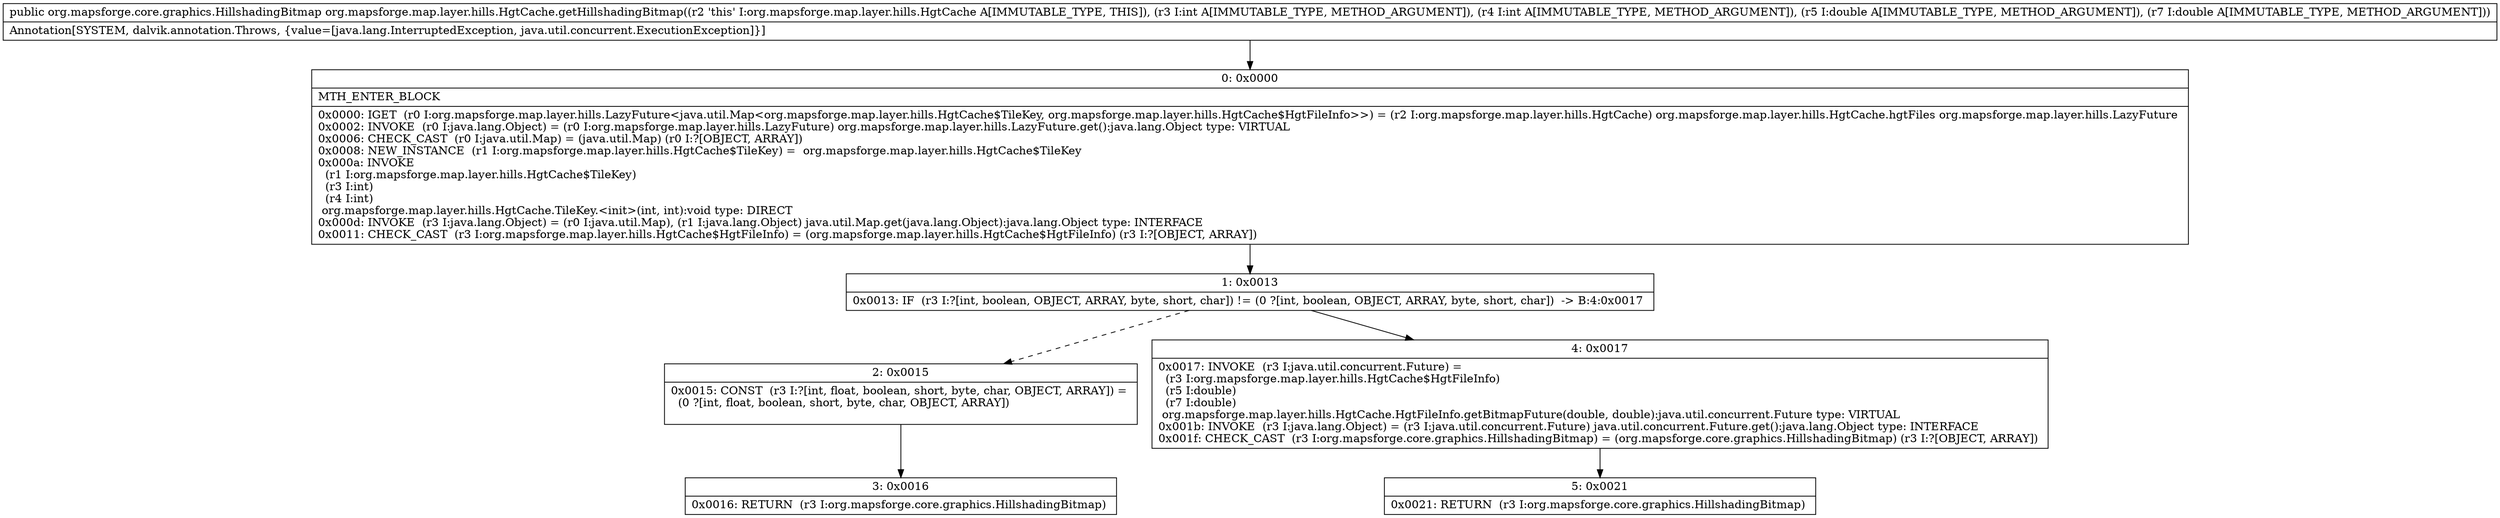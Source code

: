 digraph "CFG fororg.mapsforge.map.layer.hills.HgtCache.getHillshadingBitmap(IIDD)Lorg\/mapsforge\/core\/graphics\/HillshadingBitmap;" {
Node_0 [shape=record,label="{0\:\ 0x0000|MTH_ENTER_BLOCK\l|0x0000: IGET  (r0 I:org.mapsforge.map.layer.hills.LazyFuture\<java.util.Map\<org.mapsforge.map.layer.hills.HgtCache$TileKey, org.mapsforge.map.layer.hills.HgtCache$HgtFileInfo\>\>) = (r2 I:org.mapsforge.map.layer.hills.HgtCache) org.mapsforge.map.layer.hills.HgtCache.hgtFiles org.mapsforge.map.layer.hills.LazyFuture \l0x0002: INVOKE  (r0 I:java.lang.Object) = (r0 I:org.mapsforge.map.layer.hills.LazyFuture) org.mapsforge.map.layer.hills.LazyFuture.get():java.lang.Object type: VIRTUAL \l0x0006: CHECK_CAST  (r0 I:java.util.Map) = (java.util.Map) (r0 I:?[OBJECT, ARRAY]) \l0x0008: NEW_INSTANCE  (r1 I:org.mapsforge.map.layer.hills.HgtCache$TileKey) =  org.mapsforge.map.layer.hills.HgtCache$TileKey \l0x000a: INVOKE  \l  (r1 I:org.mapsforge.map.layer.hills.HgtCache$TileKey)\l  (r3 I:int)\l  (r4 I:int)\l org.mapsforge.map.layer.hills.HgtCache.TileKey.\<init\>(int, int):void type: DIRECT \l0x000d: INVOKE  (r3 I:java.lang.Object) = (r0 I:java.util.Map), (r1 I:java.lang.Object) java.util.Map.get(java.lang.Object):java.lang.Object type: INTERFACE \l0x0011: CHECK_CAST  (r3 I:org.mapsforge.map.layer.hills.HgtCache$HgtFileInfo) = (org.mapsforge.map.layer.hills.HgtCache$HgtFileInfo) (r3 I:?[OBJECT, ARRAY]) \l}"];
Node_1 [shape=record,label="{1\:\ 0x0013|0x0013: IF  (r3 I:?[int, boolean, OBJECT, ARRAY, byte, short, char]) != (0 ?[int, boolean, OBJECT, ARRAY, byte, short, char])  \-\> B:4:0x0017 \l}"];
Node_2 [shape=record,label="{2\:\ 0x0015|0x0015: CONST  (r3 I:?[int, float, boolean, short, byte, char, OBJECT, ARRAY]) = \l  (0 ?[int, float, boolean, short, byte, char, OBJECT, ARRAY])\l \l}"];
Node_3 [shape=record,label="{3\:\ 0x0016|0x0016: RETURN  (r3 I:org.mapsforge.core.graphics.HillshadingBitmap) \l}"];
Node_4 [shape=record,label="{4\:\ 0x0017|0x0017: INVOKE  (r3 I:java.util.concurrent.Future) = \l  (r3 I:org.mapsforge.map.layer.hills.HgtCache$HgtFileInfo)\l  (r5 I:double)\l  (r7 I:double)\l org.mapsforge.map.layer.hills.HgtCache.HgtFileInfo.getBitmapFuture(double, double):java.util.concurrent.Future type: VIRTUAL \l0x001b: INVOKE  (r3 I:java.lang.Object) = (r3 I:java.util.concurrent.Future) java.util.concurrent.Future.get():java.lang.Object type: INTERFACE \l0x001f: CHECK_CAST  (r3 I:org.mapsforge.core.graphics.HillshadingBitmap) = (org.mapsforge.core.graphics.HillshadingBitmap) (r3 I:?[OBJECT, ARRAY]) \l}"];
Node_5 [shape=record,label="{5\:\ 0x0021|0x0021: RETURN  (r3 I:org.mapsforge.core.graphics.HillshadingBitmap) \l}"];
MethodNode[shape=record,label="{public org.mapsforge.core.graphics.HillshadingBitmap org.mapsforge.map.layer.hills.HgtCache.getHillshadingBitmap((r2 'this' I:org.mapsforge.map.layer.hills.HgtCache A[IMMUTABLE_TYPE, THIS]), (r3 I:int A[IMMUTABLE_TYPE, METHOD_ARGUMENT]), (r4 I:int A[IMMUTABLE_TYPE, METHOD_ARGUMENT]), (r5 I:double A[IMMUTABLE_TYPE, METHOD_ARGUMENT]), (r7 I:double A[IMMUTABLE_TYPE, METHOD_ARGUMENT]))  | Annotation[SYSTEM, dalvik.annotation.Throws, \{value=[java.lang.InterruptedException, java.util.concurrent.ExecutionException]\}]\l}"];
MethodNode -> Node_0;
Node_0 -> Node_1;
Node_1 -> Node_2[style=dashed];
Node_1 -> Node_4;
Node_2 -> Node_3;
Node_4 -> Node_5;
}

